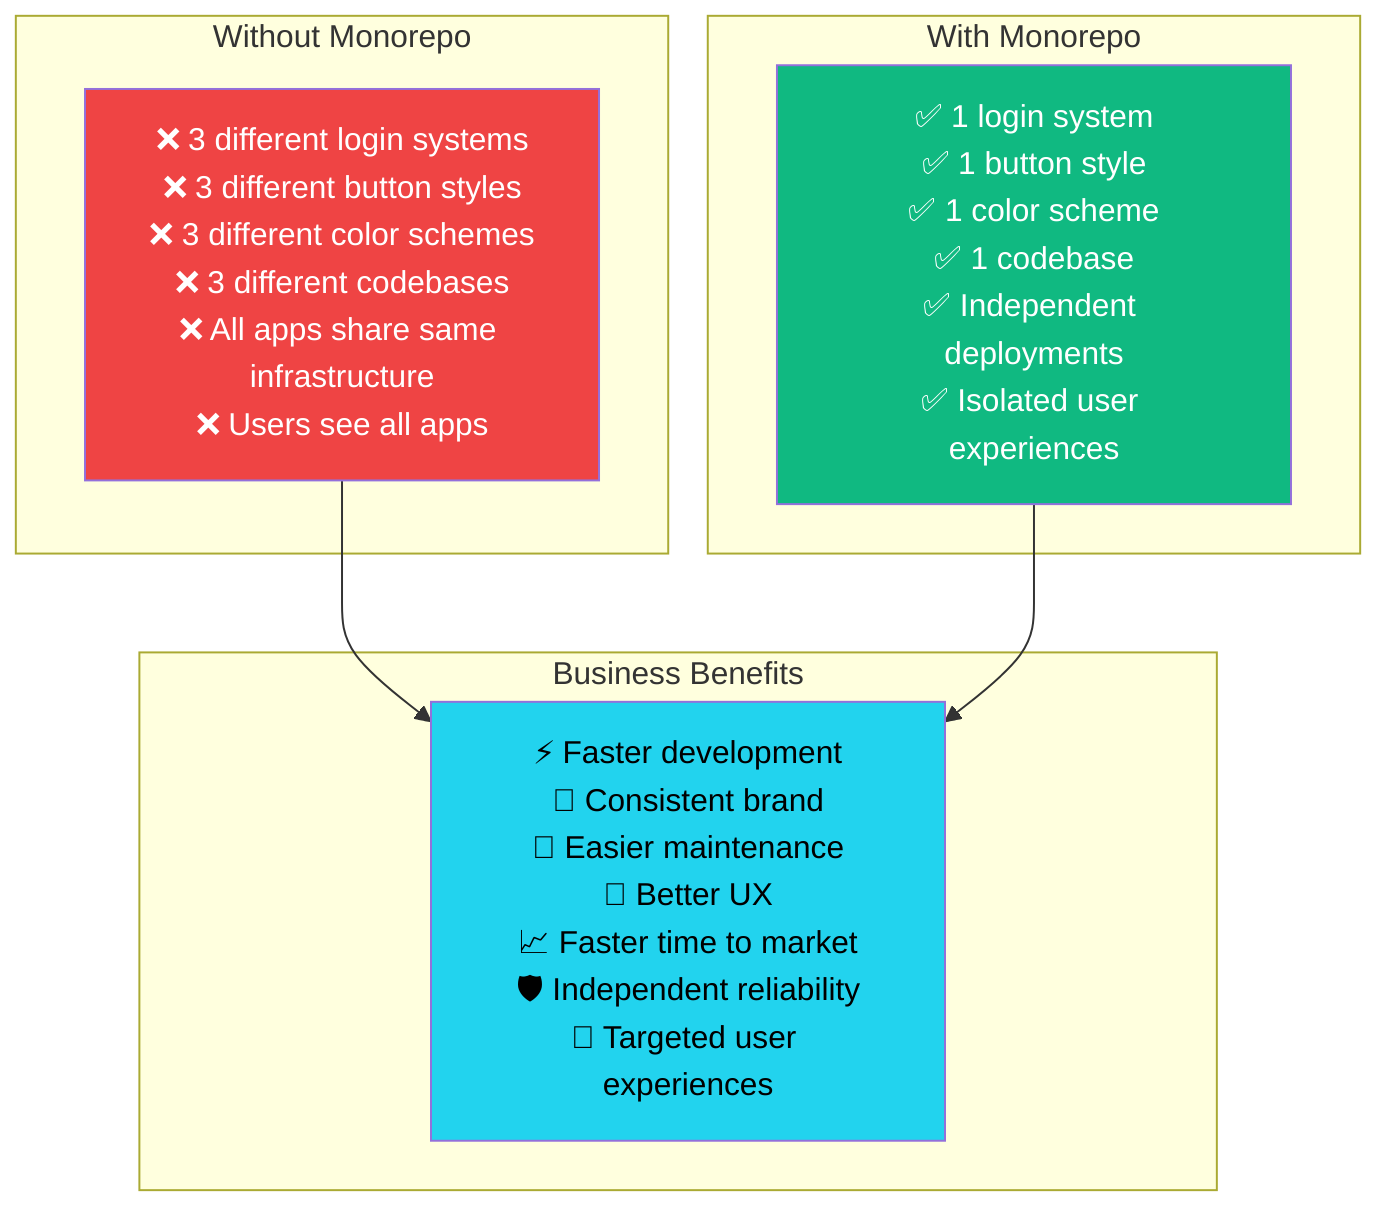 graph TD
    subgraph "Without Monorepo"
        SEPARATE["❌ 3 different login systems<br/>❌ 3 different button styles<br/>❌ 3 different color schemes<br/>❌ 3 different codebases<br/>❌ All apps share same infrastructure<br/>❌ Users see all apps"]
    end
    
    subgraph "With Monorepo"
        SHARED["✅ 1 login system<br/>✅ 1 button style<br/>✅ 1 color scheme<br/>✅ 1 codebase<br/>✅ Independent deployments<br/>✅ Isolated user experiences"]
    end
    
    subgraph "Business Benefits"
        BENEFITS["⚡ Faster development<br/>🎨 Consistent brand<br/>🔧 Easier maintenance<br/>👥 Better UX<br/>📈 Faster time to market<br/>🛡️ Independent reliability<br/>🎯 Targeted user experiences"]
    end
    
    SEPARATE --> BENEFITS
    SHARED --> BENEFITS
    
    style SEPARATE fill:#EF4444,color:#fff
    style SHARED fill:#10B981,color:#fff
    style BENEFITS fill:#22D3EE,color:#000